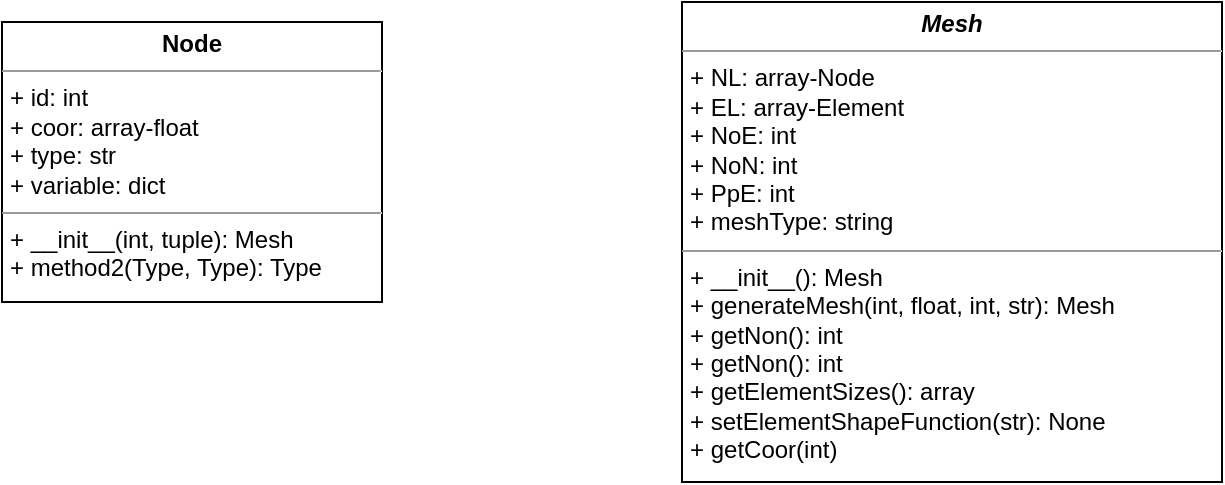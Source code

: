 <mxfile version="20.8.22" type="device"><diagram name="Page-1" id="9f46799a-70d6-7492-0946-bef42562c5a5"><mxGraphModel dx="1434" dy="754" grid="1" gridSize="10" guides="1" tooltips="1" connect="1" arrows="1" fold="1" page="1" pageScale="1" pageWidth="1100" pageHeight="850" background="none" math="0" shadow="0"><root><mxCell id="0"/><mxCell id="1" parent="0"/><mxCell id="dJJJLF8_a6DqL1gDBYD--5" value="&lt;p style=&quot;margin:0px;margin-top:4px;text-align:center;&quot;&gt;&lt;i&gt;&lt;b&gt;Mesh&lt;/b&gt;&lt;/i&gt;&lt;br&gt;&lt;/p&gt;&lt;hr size=&quot;1&quot;&gt;&lt;p style=&quot;margin:0px;margin-left:4px;&quot;&gt;+ NL: array-Node&lt;br&gt;+ EL: array-Element&lt;/p&gt;&lt;p style=&quot;margin:0px;margin-left:4px;&quot;&gt;+ NoE: int&lt;/p&gt;&lt;p style=&quot;margin:0px;margin-left:4px;&quot;&gt;+ NoN: int&lt;/p&gt;&lt;p style=&quot;margin:0px;margin-left:4px;&quot;&gt;+ PpE: int&lt;br&gt;&lt;/p&gt;&lt;p style=&quot;margin:0px;margin-left:4px;&quot;&gt;+ meshType: string&lt;br&gt;&lt;/p&gt;&lt;hr size=&quot;1&quot;&gt;&lt;p style=&quot;margin:0px;margin-left:4px;&quot;&gt;+ __init__(): Mesh&lt;br&gt;+ generateMesh(int, float, int, &lt;span style=&quot;&quot;&gt;&lt;/span&gt;str): Mesh&lt;/p&gt;&lt;p style=&quot;margin:0px;margin-left:4px;&quot;&gt;+ getNon(): int&lt;/p&gt;&lt;p style=&quot;margin:0px;margin-left:4px;&quot;&gt;+ getNon(): int&lt;/p&gt;&lt;p style=&quot;margin:0px;margin-left:4px;&quot;&gt;+ getElementSizes(): array&lt;/p&gt;&lt;p style=&quot;margin:0px;margin-left:4px;&quot;&gt;+ setElementShapeFunction(str): None&lt;/p&gt;&lt;p style=&quot;margin:0px;margin-left:4px;&quot;&gt;+ getCoor(int)&lt;br&gt;&lt;/p&gt;" style="verticalAlign=top;align=left;overflow=fill;fontSize=12;fontFamily=Helvetica;html=1;" vertex="1" parent="1"><mxGeometry x="420" y="300" width="270" height="240" as="geometry"/></mxCell><mxCell id="dJJJLF8_a6DqL1gDBYD--6" value="&lt;p style=&quot;margin:0px;margin-top:4px;text-align:center;&quot;&gt;&lt;b&gt;Node&lt;/b&gt;&lt;br&gt;&lt;/p&gt;&lt;hr size=&quot;1&quot;&gt;&lt;p style=&quot;margin:0px;margin-left:4px;&quot;&gt;+ id: int&lt;br&gt;+ coor: array-float&lt;/p&gt;&lt;p style=&quot;margin:0px;margin-left:4px;&quot;&gt;+ type: str&lt;/p&gt;&lt;p style=&quot;margin:0px;margin-left:4px;&quot;&gt;+ variable: dict&lt;br&gt;&lt;/p&gt;&lt;hr size=&quot;1&quot;&gt;&lt;p style=&quot;margin:0px;margin-left:4px;&quot;&gt;+ __init__(int, tuple): Mesh&lt;br&gt;+ method2(Type, Type): Type&lt;/p&gt;" style="verticalAlign=top;align=left;overflow=fill;fontSize=12;fontFamily=Helvetica;html=1;" vertex="1" parent="1"><mxGeometry x="80" y="310" width="190" height="140" as="geometry"/></mxCell></root></mxGraphModel></diagram></mxfile>